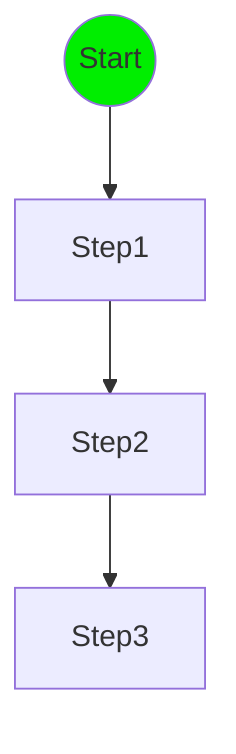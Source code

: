 flowchart TD
node0:::executed@{ shape: circle, label: "Start"}
node1["Step1"]
node0 --> node1
node2["Step2"]
node1 --> node2
node3["Step3"]
node2 --> node3
classDef executed fill:#0e0